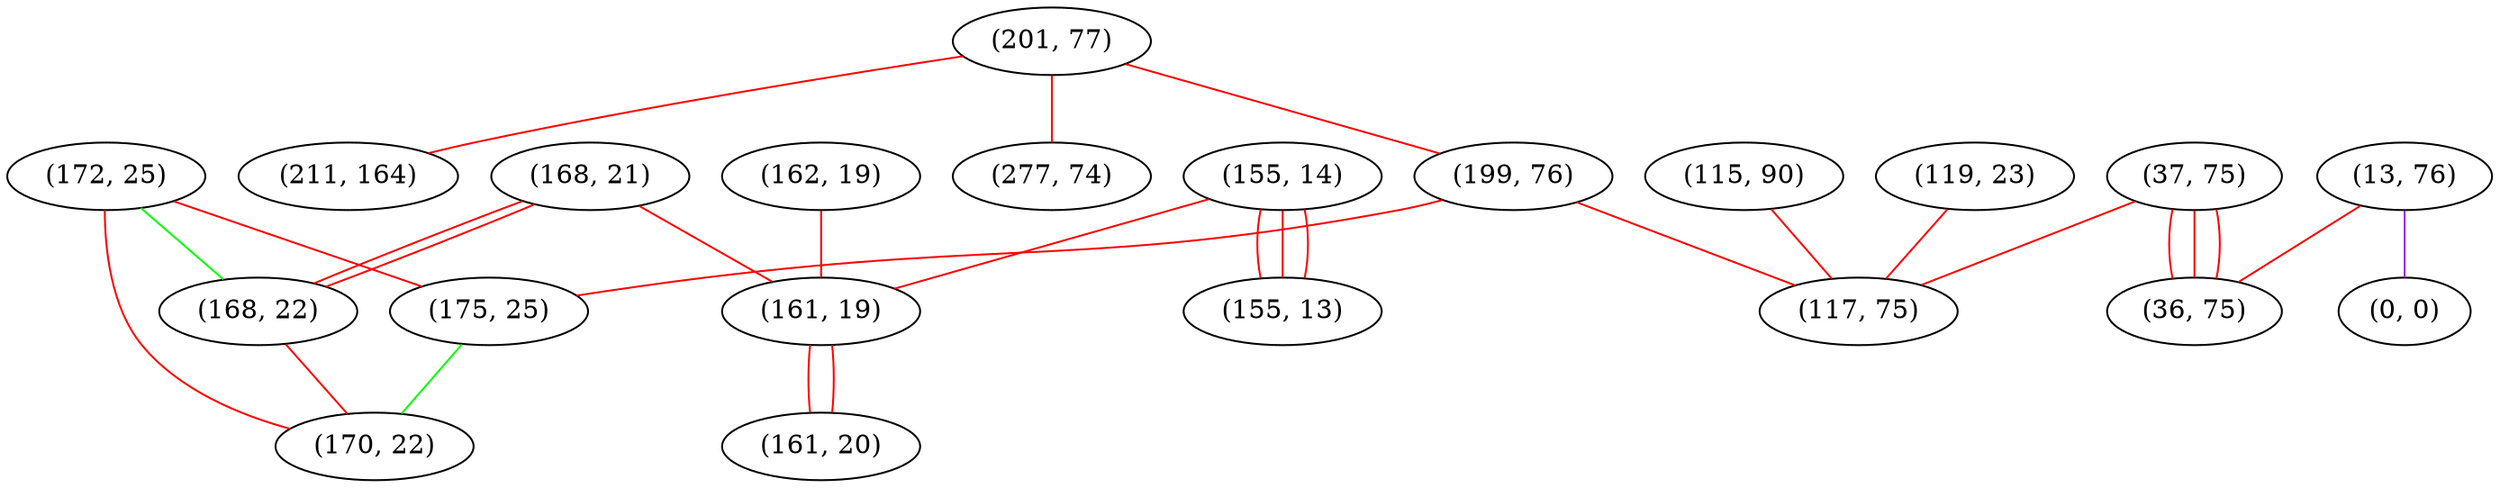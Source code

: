 graph "" {
"(201, 77)";
"(13, 76)";
"(0, 0)";
"(162, 19)";
"(168, 21)";
"(155, 14)";
"(37, 75)";
"(199, 76)";
"(172, 25)";
"(115, 90)";
"(175, 25)";
"(211, 164)";
"(119, 23)";
"(155, 13)";
"(168, 22)";
"(161, 19)";
"(277, 74)";
"(161, 20)";
"(117, 75)";
"(170, 22)";
"(36, 75)";
"(201, 77)" -- "(199, 76)"  [color=red, key=0, weight=1];
"(201, 77)" -- "(277, 74)"  [color=red, key=0, weight=1];
"(201, 77)" -- "(211, 164)"  [color=red, key=0, weight=1];
"(13, 76)" -- "(0, 0)"  [color=purple, key=0, weight=4];
"(13, 76)" -- "(36, 75)"  [color=red, key=0, weight=1];
"(162, 19)" -- "(161, 19)"  [color=red, key=0, weight=1];
"(168, 21)" -- "(168, 22)"  [color=red, key=0, weight=1];
"(168, 21)" -- "(168, 22)"  [color=red, key=1, weight=1];
"(168, 21)" -- "(161, 19)"  [color=red, key=0, weight=1];
"(155, 14)" -- "(161, 19)"  [color=red, key=0, weight=1];
"(155, 14)" -- "(155, 13)"  [color=red, key=0, weight=1];
"(155, 14)" -- "(155, 13)"  [color=red, key=1, weight=1];
"(155, 14)" -- "(155, 13)"  [color=red, key=2, weight=1];
"(37, 75)" -- "(36, 75)"  [color=red, key=0, weight=1];
"(37, 75)" -- "(36, 75)"  [color=red, key=1, weight=1];
"(37, 75)" -- "(36, 75)"  [color=red, key=2, weight=1];
"(37, 75)" -- "(117, 75)"  [color=red, key=0, weight=1];
"(199, 76)" -- "(175, 25)"  [color=red, key=0, weight=1];
"(199, 76)" -- "(117, 75)"  [color=red, key=0, weight=1];
"(172, 25)" -- "(168, 22)"  [color=green, key=0, weight=2];
"(172, 25)" -- "(170, 22)"  [color=red, key=0, weight=1];
"(172, 25)" -- "(175, 25)"  [color=red, key=0, weight=1];
"(115, 90)" -- "(117, 75)"  [color=red, key=0, weight=1];
"(175, 25)" -- "(170, 22)"  [color=green, key=0, weight=2];
"(119, 23)" -- "(117, 75)"  [color=red, key=0, weight=1];
"(168, 22)" -- "(170, 22)"  [color=red, key=0, weight=1];
"(161, 19)" -- "(161, 20)"  [color=red, key=0, weight=1];
"(161, 19)" -- "(161, 20)"  [color=red, key=1, weight=1];
}
